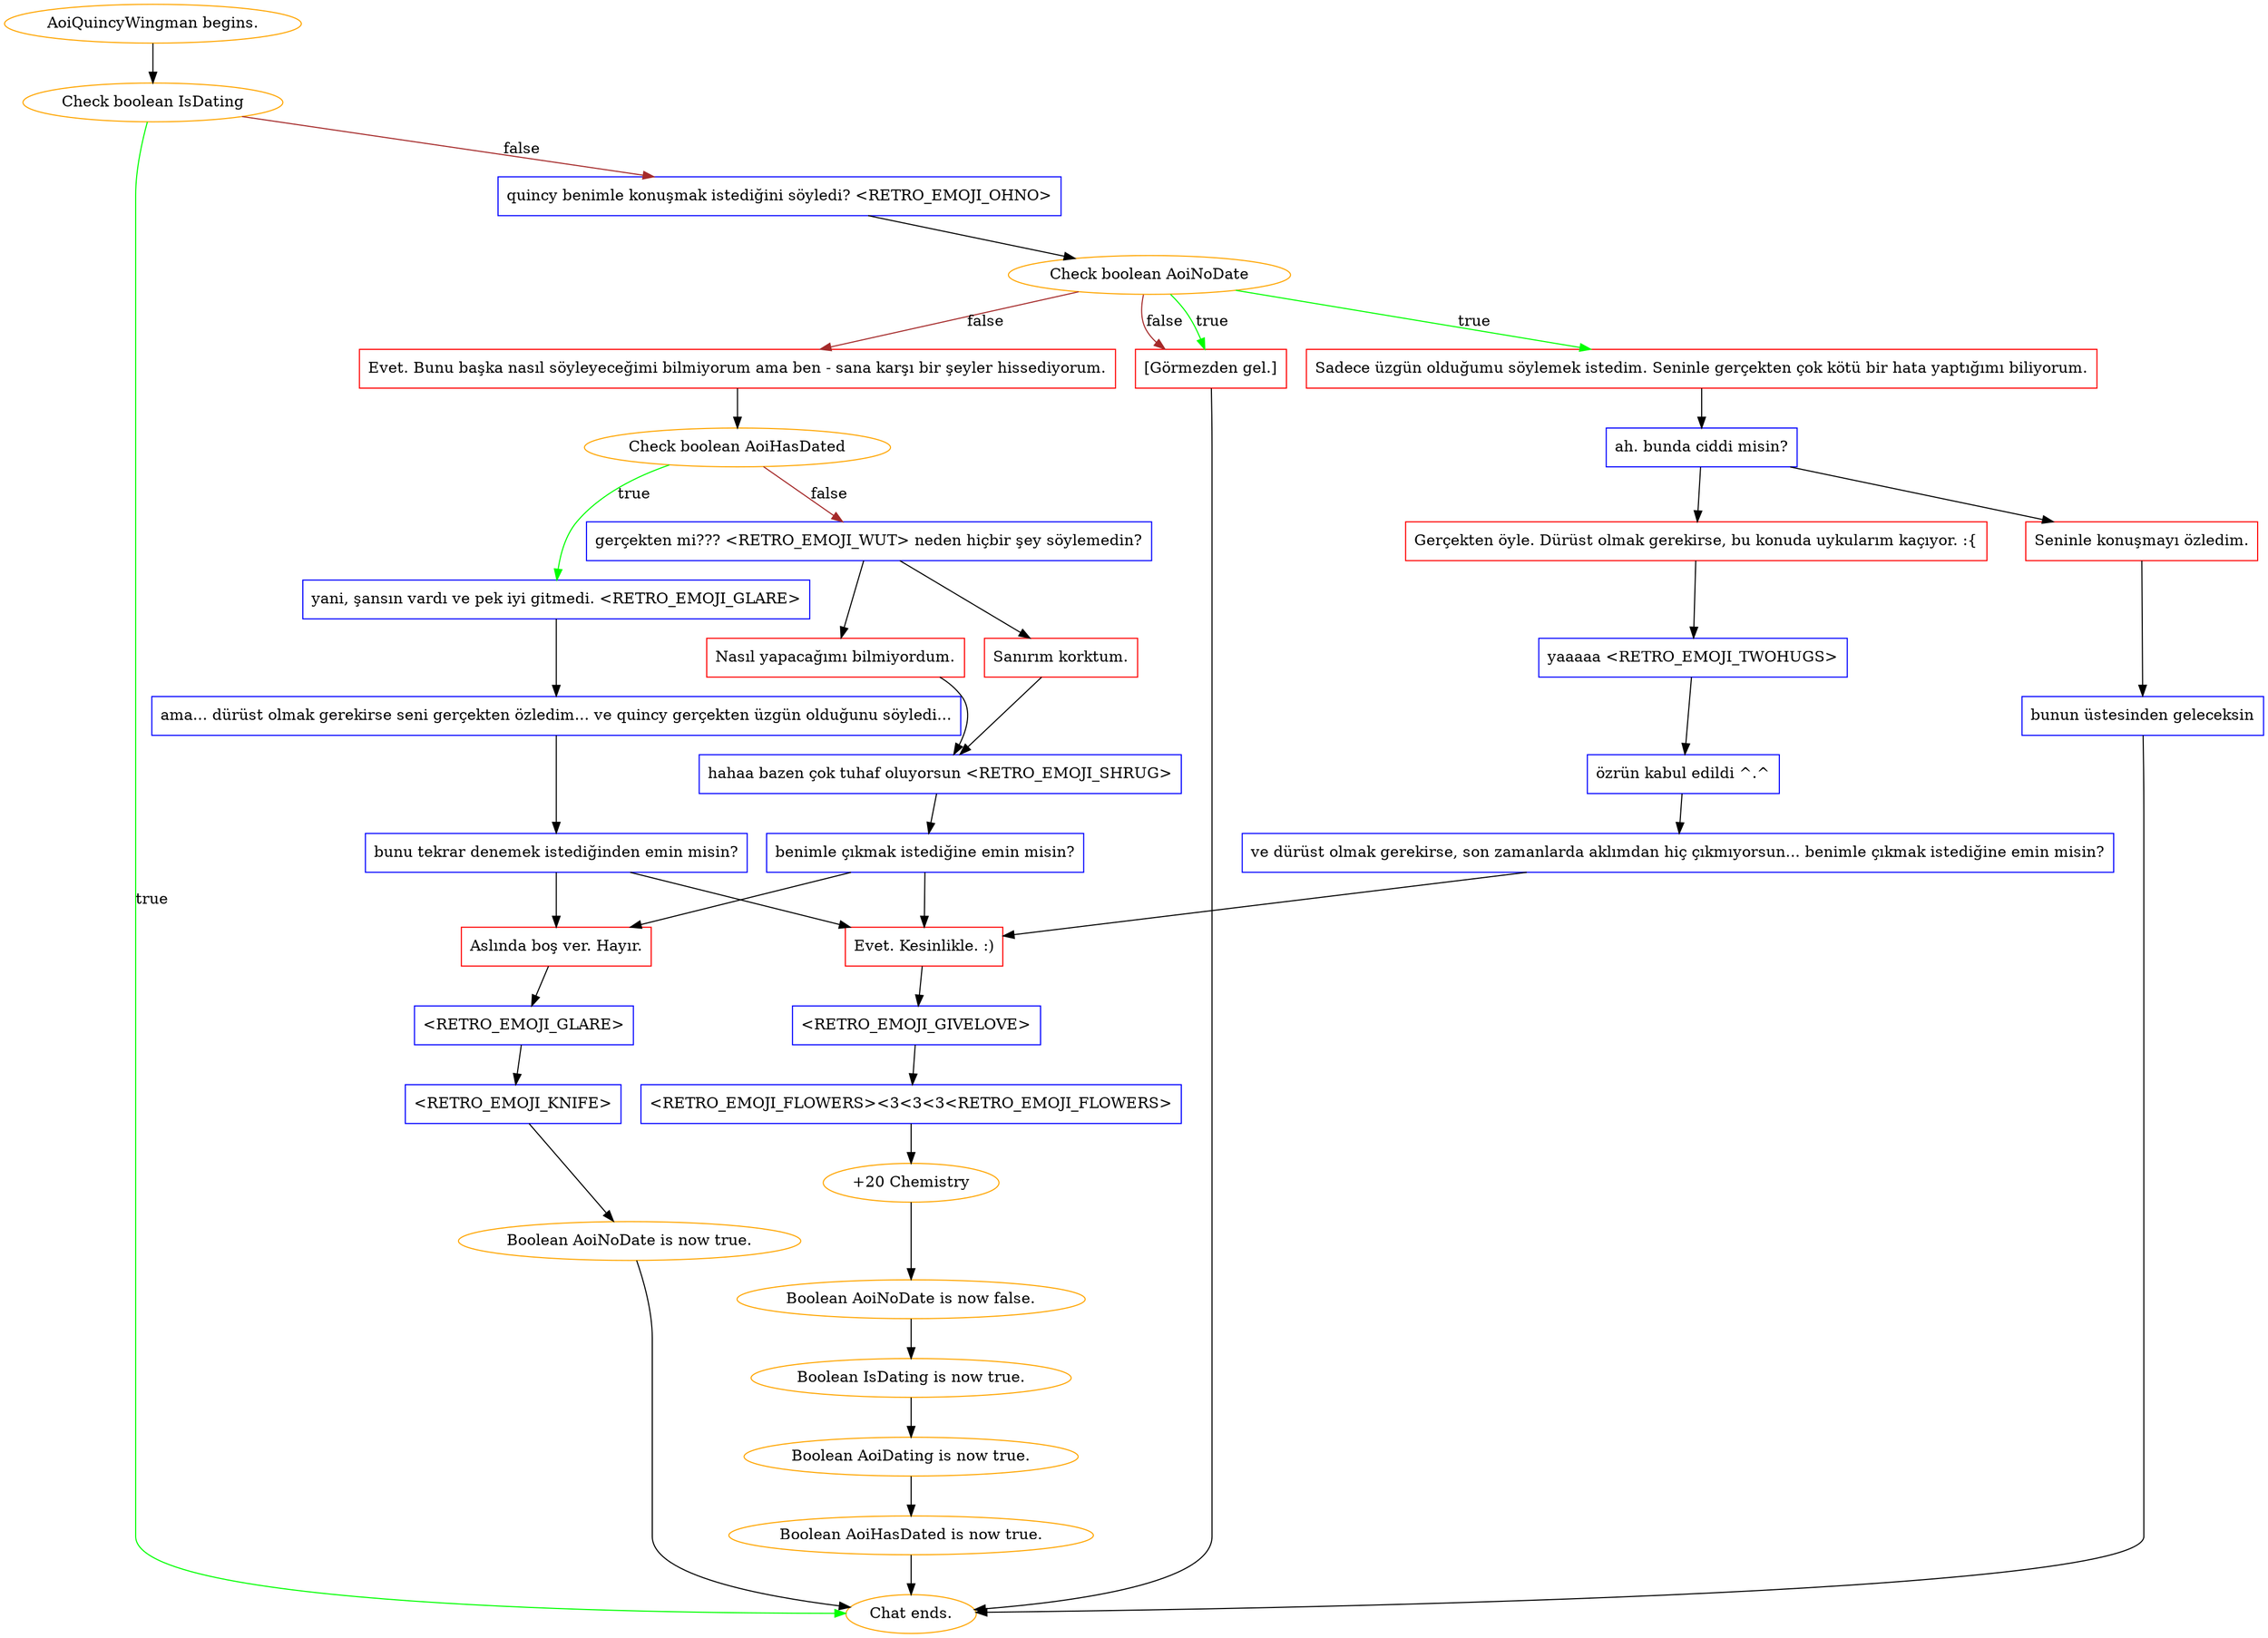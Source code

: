 digraph {
	"AoiQuincyWingman begins." [color=orange];
		"AoiQuincyWingman begins." -> j3019970215;
	j3019970215 [label="Check boolean IsDating",color=orange];
		j3019970215 -> "Chat ends." [label=true,color=green];
		j3019970215 -> j1344623420 [label=false,color=brown];
	"Chat ends." [color=orange];
	j1344623420 [label="quincy benimle konuşmak istediğini söyledi? <RETRO_EMOJI_OHNO>",shape=box,color=blue];
		j1344623420 -> j2090659694;
	j2090659694 [label="Check boolean AoiNoDate",color=orange];
		j2090659694 -> j3007304905 [label=true,color=green];
		j2090659694 -> j1155504604 [label=true,color=green];
		j2090659694 -> j4049460975 [label=false,color=brown];
		j2090659694 -> j1155504604 [label=false,color=brown];
	j3007304905 [label="Sadece üzgün olduğumu söylemek istedim. Seninle gerçekten çok kötü bir hata yaptığımı biliyorum.",shape=box,color=red];
		j3007304905 -> j3070474671;
	j1155504604 [label="[Görmezden gel.]",shape=box,color=red];
		j1155504604 -> "Chat ends.";
	j4049460975 [label="Evet. Bunu başka nasıl söyleyeceğimi bilmiyorum ama ben - sana karşı bir şeyler hissediyorum.",shape=box,color=red];
		j4049460975 -> j2092692906;
	j3070474671 [label="ah. bunda ciddi misin?",shape=box,color=blue];
		j3070474671 -> j329368291;
		j3070474671 -> j3896486689;
	j2092692906 [label="Check boolean AoiHasDated",color=orange];
		j2092692906 -> j2529858244 [label=true,color=green];
		j2092692906 -> j361565152 [label=false,color=brown];
	j329368291 [label="Seninle konuşmayı özledim.",shape=box,color=red];
		j329368291 -> j3504752478;
	j3896486689 [label="Gerçekten öyle. Dürüst olmak gerekirse, bu konuda uykularım kaçıyor. :{",shape=box,color=red];
		j3896486689 -> j1637716033;
	j2529858244 [label="yani, şansın vardı ve pek iyi gitmedi. <RETRO_EMOJI_GLARE>",shape=box,color=blue];
		j2529858244 -> j1236901364;
	j361565152 [label="gerçekten mi??? <RETRO_EMOJI_WUT> neden hiçbir şey söylemedin?",shape=box,color=blue];
		j361565152 -> j3552946760;
		j361565152 -> j1143268775;
	j3504752478 [label="bunun üstesinden geleceksin",shape=box,color=blue];
		j3504752478 -> "Chat ends.";
	j1637716033 [label="yaaaaa <RETRO_EMOJI_TWOHUGS>",shape=box,color=blue];
		j1637716033 -> j1212743793;
	j1236901364 [label="ama... dürüst olmak gerekirse seni gerçekten özledim... ve quincy gerçekten üzgün olduğunu söyledi...",shape=box,color=blue];
		j1236901364 -> j1453797762;
	j3552946760 [label="Nasıl yapacağımı bilmiyordum.",shape=box,color=red];
		j3552946760 -> j3465985614;
	j1143268775 [label="Sanırım korktum.",shape=box,color=red];
		j1143268775 -> j3465985614;
	j1212743793 [label="özrün kabul edildi ^.^",shape=box,color=blue];
		j1212743793 -> j740769514;
	j1453797762 [label="bunu tekrar denemek istediğinden emin misin?",shape=box,color=blue];
		j1453797762 -> j3057977989;
		j1453797762 -> j494833896;
	j3465985614 [label="hahaa bazen çok tuhaf oluyorsun <RETRO_EMOJI_SHRUG>",shape=box,color=blue];
		j3465985614 -> j3931149820;
	j740769514 [label="ve dürüst olmak gerekirse, son zamanlarda aklımdan hiç çıkmıyorsun... benimle çıkmak istediğine emin misin?",shape=box,color=blue];
		j740769514 -> j494833896;
	j3057977989 [label="Aslında boş ver. Hayır.",shape=box,color=red];
		j3057977989 -> j3052766069;
	j494833896 [label="Evet. Kesinlikle. :)",shape=box,color=red];
		j494833896 -> j3547614891;
	j3931149820 [label="benimle çıkmak istediğine emin misin?",shape=box,color=blue];
		j3931149820 -> j3057977989;
		j3931149820 -> j494833896;
	j3052766069 [label="<RETRO_EMOJI_GLARE>",shape=box,color=blue];
		j3052766069 -> j1929523632;
	j3547614891 [label="<RETRO_EMOJI_GIVELOVE>",shape=box,color=blue];
		j3547614891 -> j3887382278;
	j1929523632 [label="<RETRO_EMOJI_KNIFE>",shape=box,color=blue];
		j1929523632 -> j2246494386;
	j3887382278 [label="<RETRO_EMOJI_FLOWERS><3<3<3<RETRO_EMOJI_FLOWERS>",shape=box,color=blue];
		j3887382278 -> j1201894450;
	j2246494386 [label="Boolean AoiNoDate is now true.",color=orange];
		j2246494386 -> "Chat ends.";
	j1201894450 [label="+20 Chemistry",color=orange];
		j1201894450 -> j464508756;
	j464508756 [label="Boolean AoiNoDate is now false.",color=orange];
		j464508756 -> j582697020;
	j582697020 [label="Boolean IsDating is now true.",color=orange];
		j582697020 -> j1668092738;
	j1668092738 [label="Boolean AoiDating is now true.",color=orange];
		j1668092738 -> j3997275345;
	j3997275345 [label="Boolean AoiHasDated is now true.",color=orange];
		j3997275345 -> "Chat ends.";
}